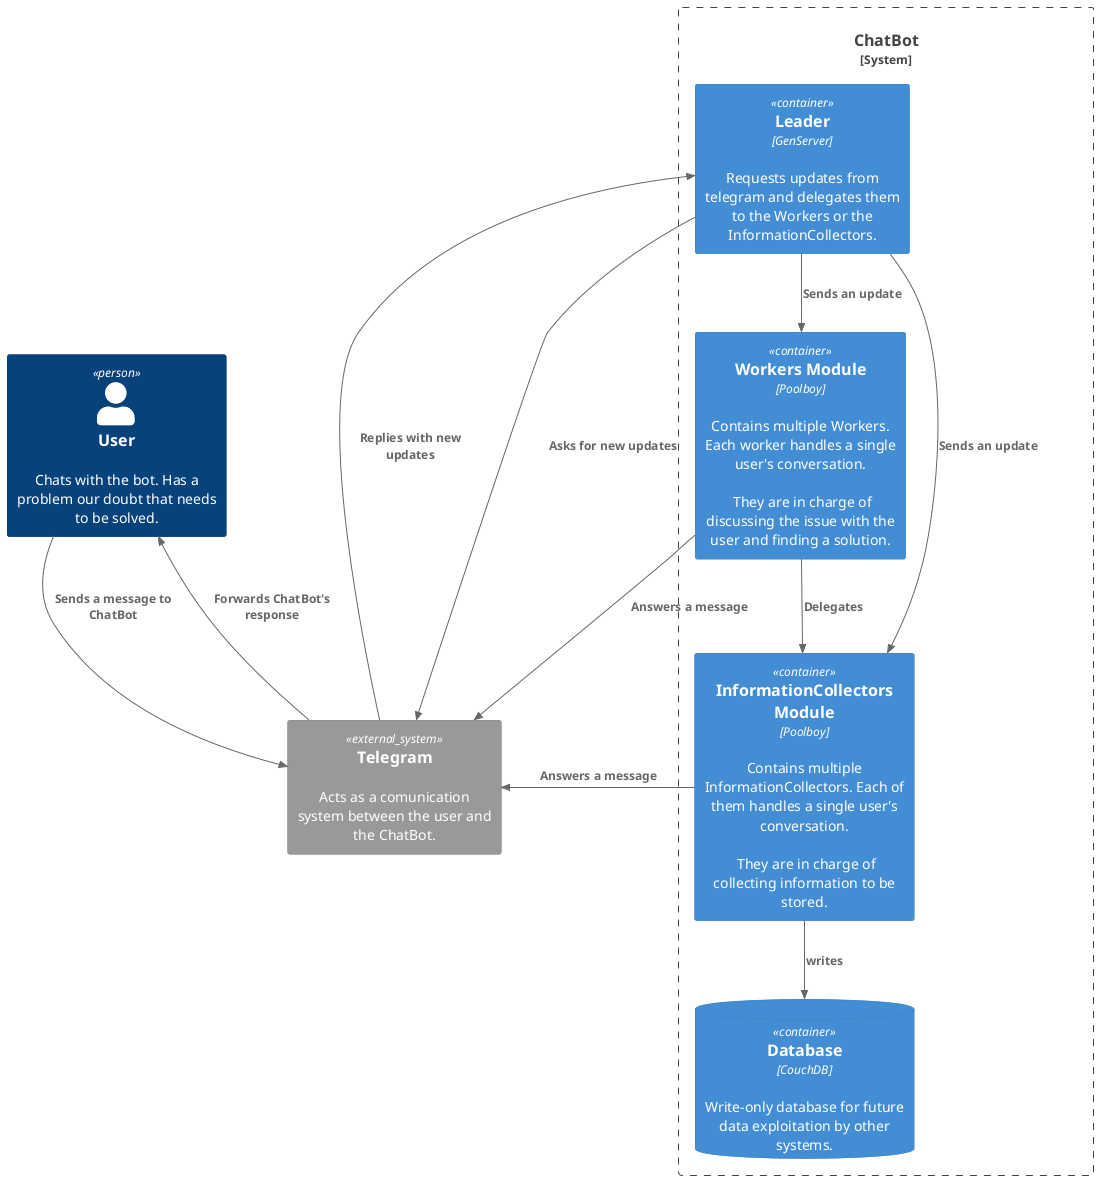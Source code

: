 @startuml Container
!include <C4/C4_Container>

Person(aliasUser, "User", "Chats with the bot. Has a problem our doubt that needs to be solved.")
System_Ext(Telegram, "Telegram", "Acts as a comunication system between the user and the ChatBot.")
System_Boundary(boundary, "ChatBot") {
    Container(Leader, "Leader", "GenServer", "Requests updates from telegram and delegates them to the Workers or the InformationCollectors.")
    Container(workers, "Workers Module", "Poolboy", "Contains multiple Workers. Each worker handles a single user's conversation.\n\n They are in charge of discussing the issue with the user and finding a solution.")
    Container(informationCollectors, "InformationCollectors Module", "Poolboy", "Contains multiple InformationCollectors. Each of them handles a single user's conversation.\n\n They are in charge of collecting information to be stored.")
    ContainerDb(couchDb, "Database", "CouchDB", "Write-only database for future data exploitation by other systems.")
    
    
}

Rel(aliasUser, Telegram, "Sends a message to ChatBot")
Rel(Telegram, aliasUser, "Forwards ChatBot's response")
Rel(Leader, workers, "Sends an update")
Rel(workers, informationCollectors, "Delegates")
Rel(Leader, informationCollectors, "Sends an update")

Rel(Leader, Telegram, "Asks for new updates")
Rel(Telegram, Leader, "Replies with new updates")

Rel(informationCollectors, couchDb, "writes")

Rel(workers, Telegram, "Answers a message")
Rel(informationCollectors, Telegram, "Answers a message")









@enduml